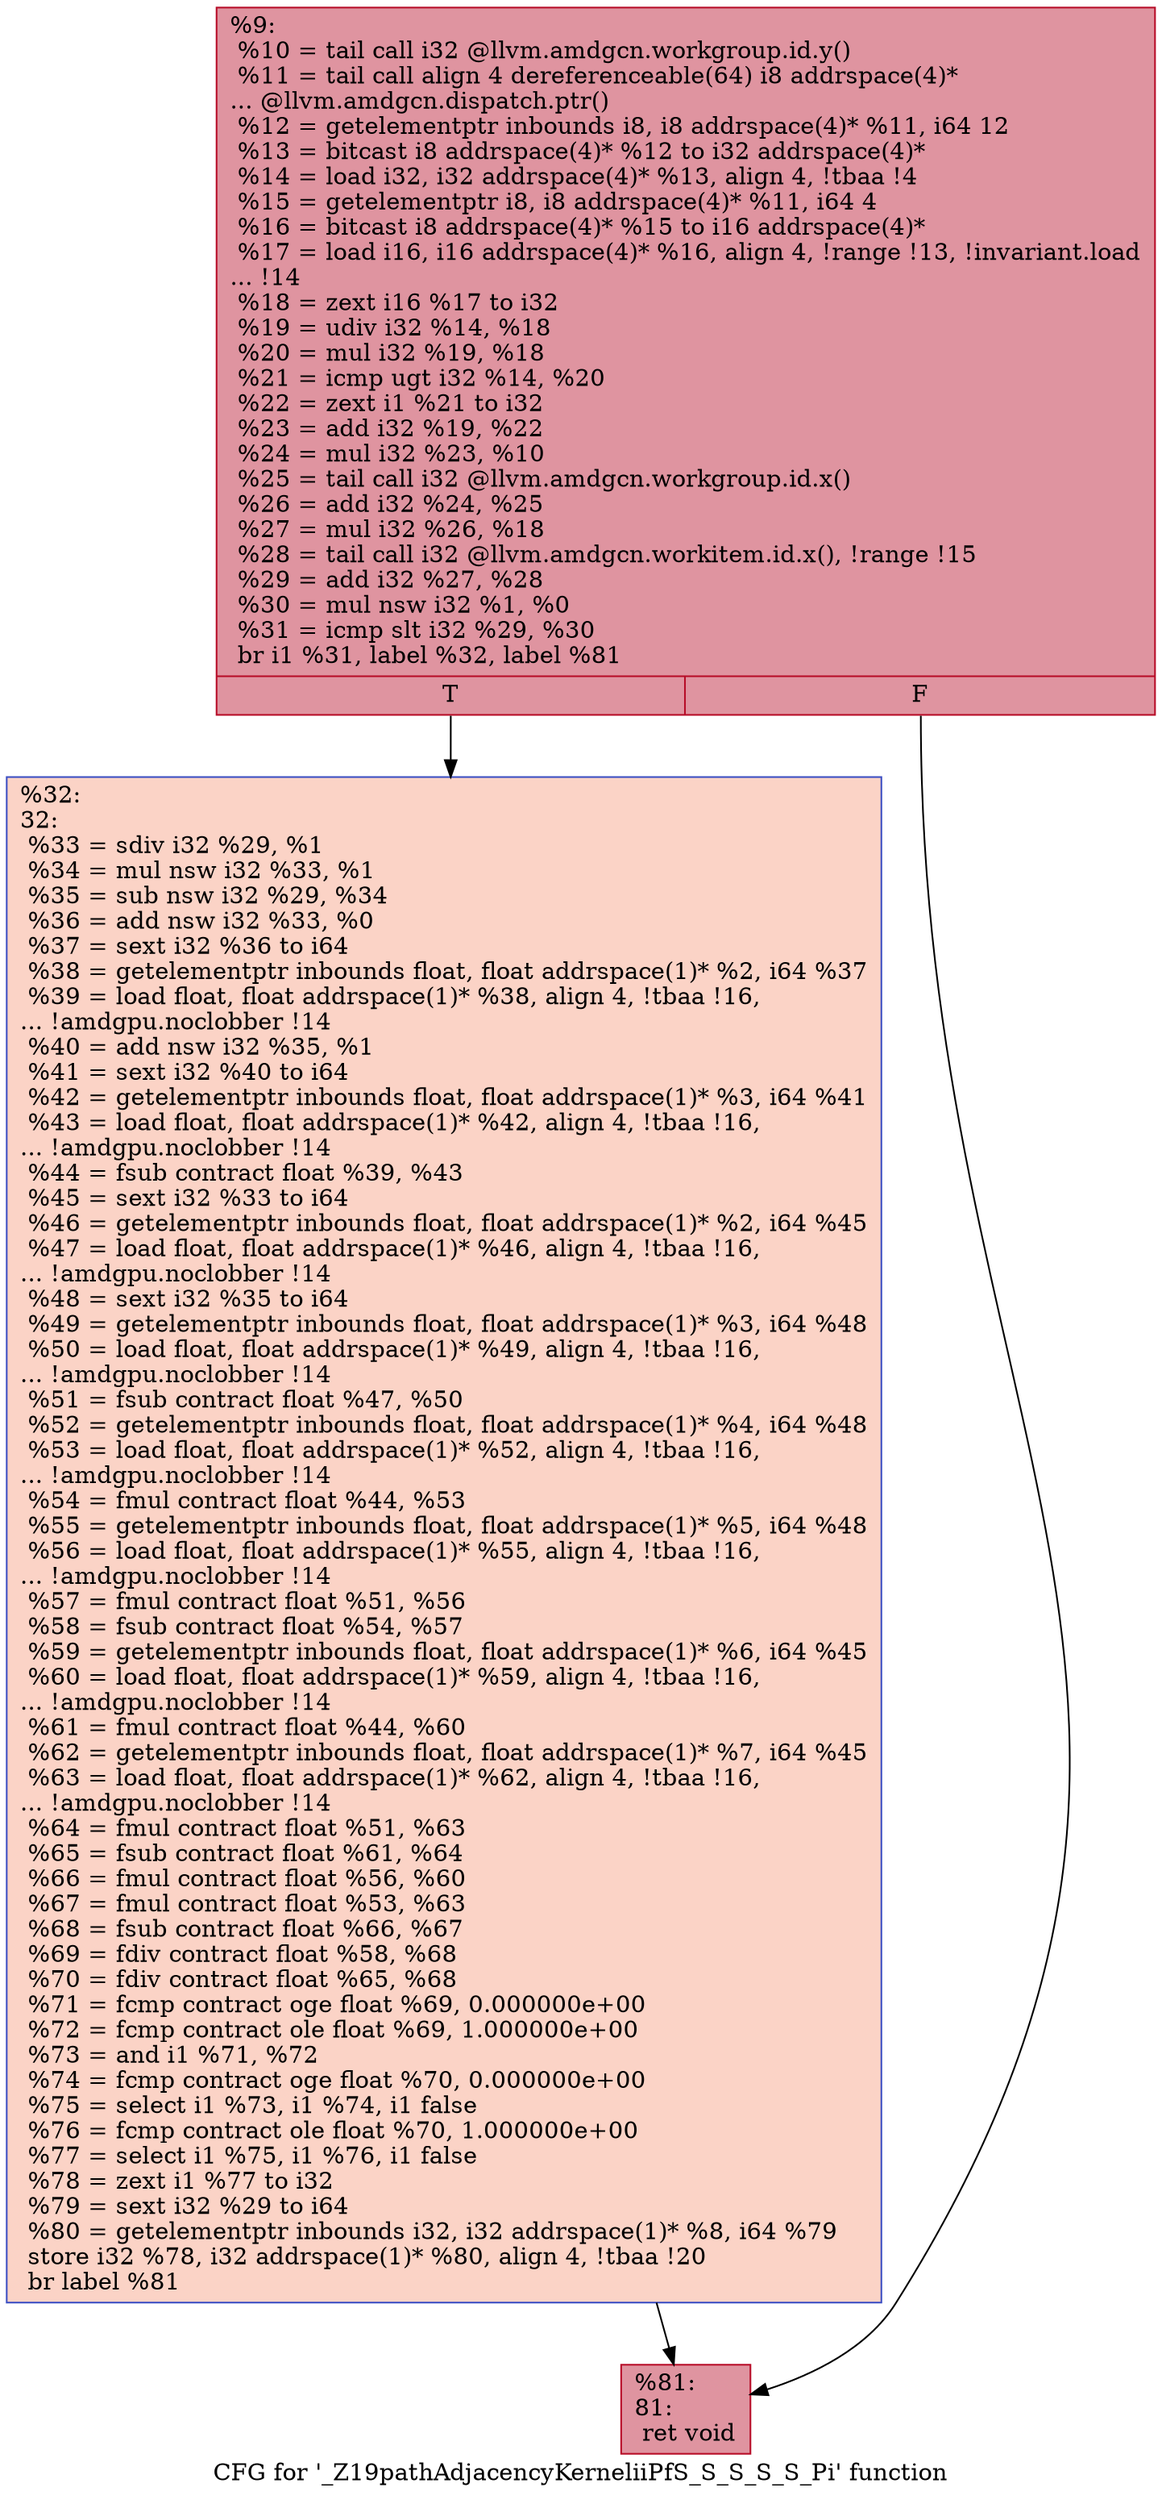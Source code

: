 digraph "CFG for '_Z19pathAdjacencyKerneliiPfS_S_S_S_S_Pi' function" {
	label="CFG for '_Z19pathAdjacencyKerneliiPfS_S_S_S_S_Pi' function";

	Node0x5304380 [shape=record,color="#b70d28ff", style=filled, fillcolor="#b70d2870",label="{%9:\l  %10 = tail call i32 @llvm.amdgcn.workgroup.id.y()\l  %11 = tail call align 4 dereferenceable(64) i8 addrspace(4)*\l... @llvm.amdgcn.dispatch.ptr()\l  %12 = getelementptr inbounds i8, i8 addrspace(4)* %11, i64 12\l  %13 = bitcast i8 addrspace(4)* %12 to i32 addrspace(4)*\l  %14 = load i32, i32 addrspace(4)* %13, align 4, !tbaa !4\l  %15 = getelementptr i8, i8 addrspace(4)* %11, i64 4\l  %16 = bitcast i8 addrspace(4)* %15 to i16 addrspace(4)*\l  %17 = load i16, i16 addrspace(4)* %16, align 4, !range !13, !invariant.load\l... !14\l  %18 = zext i16 %17 to i32\l  %19 = udiv i32 %14, %18\l  %20 = mul i32 %19, %18\l  %21 = icmp ugt i32 %14, %20\l  %22 = zext i1 %21 to i32\l  %23 = add i32 %19, %22\l  %24 = mul i32 %23, %10\l  %25 = tail call i32 @llvm.amdgcn.workgroup.id.x()\l  %26 = add i32 %24, %25\l  %27 = mul i32 %26, %18\l  %28 = tail call i32 @llvm.amdgcn.workitem.id.x(), !range !15\l  %29 = add i32 %27, %28\l  %30 = mul nsw i32 %1, %0\l  %31 = icmp slt i32 %29, %30\l  br i1 %31, label %32, label %81\l|{<s0>T|<s1>F}}"];
	Node0x5304380:s0 -> Node0x53077b0;
	Node0x5304380:s1 -> Node0x5307840;
	Node0x53077b0 [shape=record,color="#3d50c3ff", style=filled, fillcolor="#f59c7d70",label="{%32:\l32:                                               \l  %33 = sdiv i32 %29, %1\l  %34 = mul nsw i32 %33, %1\l  %35 = sub nsw i32 %29, %34\l  %36 = add nsw i32 %33, %0\l  %37 = sext i32 %36 to i64\l  %38 = getelementptr inbounds float, float addrspace(1)* %2, i64 %37\l  %39 = load float, float addrspace(1)* %38, align 4, !tbaa !16,\l... !amdgpu.noclobber !14\l  %40 = add nsw i32 %35, %1\l  %41 = sext i32 %40 to i64\l  %42 = getelementptr inbounds float, float addrspace(1)* %3, i64 %41\l  %43 = load float, float addrspace(1)* %42, align 4, !tbaa !16,\l... !amdgpu.noclobber !14\l  %44 = fsub contract float %39, %43\l  %45 = sext i32 %33 to i64\l  %46 = getelementptr inbounds float, float addrspace(1)* %2, i64 %45\l  %47 = load float, float addrspace(1)* %46, align 4, !tbaa !16,\l... !amdgpu.noclobber !14\l  %48 = sext i32 %35 to i64\l  %49 = getelementptr inbounds float, float addrspace(1)* %3, i64 %48\l  %50 = load float, float addrspace(1)* %49, align 4, !tbaa !16,\l... !amdgpu.noclobber !14\l  %51 = fsub contract float %47, %50\l  %52 = getelementptr inbounds float, float addrspace(1)* %4, i64 %48\l  %53 = load float, float addrspace(1)* %52, align 4, !tbaa !16,\l... !amdgpu.noclobber !14\l  %54 = fmul contract float %44, %53\l  %55 = getelementptr inbounds float, float addrspace(1)* %5, i64 %48\l  %56 = load float, float addrspace(1)* %55, align 4, !tbaa !16,\l... !amdgpu.noclobber !14\l  %57 = fmul contract float %51, %56\l  %58 = fsub contract float %54, %57\l  %59 = getelementptr inbounds float, float addrspace(1)* %6, i64 %45\l  %60 = load float, float addrspace(1)* %59, align 4, !tbaa !16,\l... !amdgpu.noclobber !14\l  %61 = fmul contract float %44, %60\l  %62 = getelementptr inbounds float, float addrspace(1)* %7, i64 %45\l  %63 = load float, float addrspace(1)* %62, align 4, !tbaa !16,\l... !amdgpu.noclobber !14\l  %64 = fmul contract float %51, %63\l  %65 = fsub contract float %61, %64\l  %66 = fmul contract float %56, %60\l  %67 = fmul contract float %53, %63\l  %68 = fsub contract float %66, %67\l  %69 = fdiv contract float %58, %68\l  %70 = fdiv contract float %65, %68\l  %71 = fcmp contract oge float %69, 0.000000e+00\l  %72 = fcmp contract ole float %69, 1.000000e+00\l  %73 = and i1 %71, %72\l  %74 = fcmp contract oge float %70, 0.000000e+00\l  %75 = select i1 %73, i1 %74, i1 false\l  %76 = fcmp contract ole float %70, 1.000000e+00\l  %77 = select i1 %75, i1 %76, i1 false\l  %78 = zext i1 %77 to i32\l  %79 = sext i32 %29 to i64\l  %80 = getelementptr inbounds i32, i32 addrspace(1)* %8, i64 %79\l  store i32 %78, i32 addrspace(1)* %80, align 4, !tbaa !20\l  br label %81\l}"];
	Node0x53077b0 -> Node0x5307840;
	Node0x5307840 [shape=record,color="#b70d28ff", style=filled, fillcolor="#b70d2870",label="{%81:\l81:                                               \l  ret void\l}"];
}
